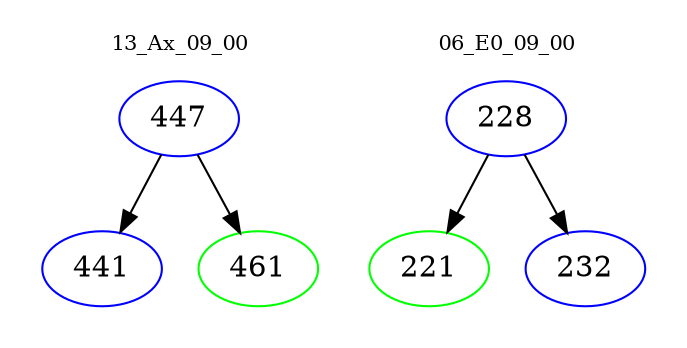 digraph{
subgraph cluster_0 {
color = white
label = "13_Ax_09_00";
fontsize=10;
T0_447 [label="447", color="blue"]
T0_447 -> T0_441 [color="black"]
T0_441 [label="441", color="blue"]
T0_447 -> T0_461 [color="black"]
T0_461 [label="461", color="green"]
}
subgraph cluster_1 {
color = white
label = "06_E0_09_00";
fontsize=10;
T1_228 [label="228", color="blue"]
T1_228 -> T1_221 [color="black"]
T1_221 [label="221", color="green"]
T1_228 -> T1_232 [color="black"]
T1_232 [label="232", color="blue"]
}
}

